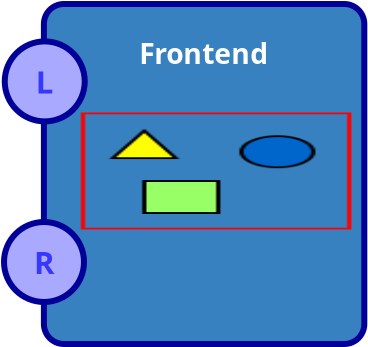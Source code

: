 <?xml version="1.0" encoding="UTF-8"?>
<dia:diagram xmlns:dia="http://www.lysator.liu.se/~alla/dia/">
  <dia:layer name="objects" visible="true" active="true">
    <dia:group>
      <dia:object type="Standard - Box" version="0" id="O0">
        <dia:attribute name="obj_pos">
          <dia:point val="89.995,-23.905"/>
        </dia:attribute>
        <dia:attribute name="obj_bb">
          <dia:rectangle val="89.845,-24.055;106.165,-6.755"/>
        </dia:attribute>
        <dia:attribute name="elem_corner">
          <dia:point val="89.995,-23.905"/>
        </dia:attribute>
        <dia:attribute name="elem_width">
          <dia:real val="16.02"/>
        </dia:attribute>
        <dia:attribute name="elem_height">
          <dia:real val="17"/>
        </dia:attribute>
        <dia:attribute name="border_width">
          <dia:real val="0.3"/>
        </dia:attribute>
        <dia:attribute name="border_color">
          <dia:color val="#000099"/>
        </dia:attribute>
        <dia:attribute name="inner_color">
          <dia:color val="#3781c0"/>
        </dia:attribute>
        <dia:attribute name="show_background">
          <dia:boolean val="true"/>
        </dia:attribute>
        <dia:attribute name="corner_radius">
          <dia:real val="1"/>
        </dia:attribute>
      </dia:object>
      <dia:object type="Standard - Text" version="1" id="O1">
        <dia:attribute name="obj_pos">
          <dia:point val="97.995,-20.905"/>
        </dia:attribute>
        <dia:attribute name="obj_bb">
          <dia:rectangle val="94.399,-22.215;101.591,-20.57"/>
        </dia:attribute>
        <dia:attribute name="text">
          <dia:composite type="text">
            <dia:attribute name="string">
              <dia:string>#Frontend#</dia:string>
            </dia:attribute>
            <dia:attribute name="font">
              <dia:font family="sans" style="80" name="Helvetica-Bold"/>
            </dia:attribute>
            <dia:attribute name="height">
              <dia:real val="1.764"/>
            </dia:attribute>
            <dia:attribute name="pos">
              <dia:point val="97.995,-20.905"/>
            </dia:attribute>
            <dia:attribute name="color">
              <dia:color val="#ffffff"/>
            </dia:attribute>
            <dia:attribute name="alignment">
              <dia:enum val="1"/>
            </dia:attribute>
          </dia:composite>
        </dia:attribute>
        <dia:attribute name="valign">
          <dia:enum val="3"/>
        </dia:attribute>
      </dia:object>
      <dia:object type="Standard - Ellipse" version="0" id="O2">
        <dia:attribute name="obj_pos">
          <dia:point val="88,-13.005"/>
        </dia:attribute>
        <dia:attribute name="obj_bb">
          <dia:rectangle val="87.85,-13.155;92.15,-8.855"/>
        </dia:attribute>
        <dia:attribute name="elem_corner">
          <dia:point val="88,-13.005"/>
        </dia:attribute>
        <dia:attribute name="elem_width">
          <dia:real val="4"/>
        </dia:attribute>
        <dia:attribute name="elem_height">
          <dia:real val="4"/>
        </dia:attribute>
        <dia:attribute name="border_width">
          <dia:real val="0.3"/>
        </dia:attribute>
        <dia:attribute name="border_color">
          <dia:color val="#000099"/>
        </dia:attribute>
        <dia:attribute name="inner_color">
          <dia:color val="#a9a9ff"/>
        </dia:attribute>
      </dia:object>
      <dia:object type="Standard - Text" version="1" id="O3">
        <dia:attribute name="obj_pos">
          <dia:point val="90,-11.005"/>
        </dia:attribute>
        <dia:attribute name="obj_bb">
          <dia:rectangle val="89.403,-11.91;90.597,-10.1"/>
        </dia:attribute>
        <dia:attribute name="text">
          <dia:composite type="text">
            <dia:attribute name="string">
              <dia:string>#R#</dia:string>
            </dia:attribute>
            <dia:attribute name="font">
              <dia:font family="sans" style="80" name="Helvetica-Bold"/>
            </dia:attribute>
            <dia:attribute name="height">
              <dia:real val="1.94"/>
            </dia:attribute>
            <dia:attribute name="pos">
              <dia:point val="90,-10.467"/>
            </dia:attribute>
            <dia:attribute name="color">
              <dia:color val="#3737ff"/>
            </dia:attribute>
            <dia:attribute name="alignment">
              <dia:enum val="1"/>
            </dia:attribute>
          </dia:composite>
        </dia:attribute>
        <dia:attribute name="valign">
          <dia:enum val="2"/>
        </dia:attribute>
        <dia:connections>
          <dia:connection handle="0" to="O2" connection="8"/>
        </dia:connections>
      </dia:object>
      <dia:object type="Standard - Ellipse" version="0" id="O4">
        <dia:attribute name="obj_pos">
          <dia:point val="88.037,-22.035"/>
        </dia:attribute>
        <dia:attribute name="obj_bb">
          <dia:rectangle val="87.887,-22.185;92.187,-17.885"/>
        </dia:attribute>
        <dia:attribute name="elem_corner">
          <dia:point val="88.037,-22.035"/>
        </dia:attribute>
        <dia:attribute name="elem_width">
          <dia:real val="4"/>
        </dia:attribute>
        <dia:attribute name="elem_height">
          <dia:real val="4"/>
        </dia:attribute>
        <dia:attribute name="border_width">
          <dia:real val="0.3"/>
        </dia:attribute>
        <dia:attribute name="border_color">
          <dia:color val="#000099"/>
        </dia:attribute>
        <dia:attribute name="inner_color">
          <dia:color val="#a9a9ff"/>
        </dia:attribute>
      </dia:object>
      <dia:object type="Standard - Text" version="1" id="O5">
        <dia:attribute name="obj_pos">
          <dia:point val="90.037,-20.035"/>
        </dia:attribute>
        <dia:attribute name="obj_bb">
          <dia:rectangle val="89.542,-20.94;90.532,-19.13"/>
        </dia:attribute>
        <dia:attribute name="text">
          <dia:composite type="text">
            <dia:attribute name="string">
              <dia:string>#L#</dia:string>
            </dia:attribute>
            <dia:attribute name="font">
              <dia:font family="sans" style="80" name="Helvetica-Bold"/>
            </dia:attribute>
            <dia:attribute name="height">
              <dia:real val="1.94"/>
            </dia:attribute>
            <dia:attribute name="pos">
              <dia:point val="90.037,-19.497"/>
            </dia:attribute>
            <dia:attribute name="color">
              <dia:color val="#3737ff"/>
            </dia:attribute>
            <dia:attribute name="alignment">
              <dia:enum val="1"/>
            </dia:attribute>
          </dia:composite>
        </dia:attribute>
        <dia:attribute name="valign">
          <dia:enum val="2"/>
        </dia:attribute>
        <dia:connections>
          <dia:connection handle="0" to="O4" connection="8"/>
        </dia:connections>
      </dia:object>
      <dia:object type="Standard - Image" version="0" id="O6">
        <dia:attribute name="obj_pos">
          <dia:point val="91.847,-18.481"/>
        </dia:attribute>
        <dia:attribute name="obj_bb">
          <dia:rectangle val="91.797,-18.531;105.417,-12.581"/>
        </dia:attribute>
        <dia:attribute name="elem_corner">
          <dia:point val="91.847,-18.481"/>
        </dia:attribute>
        <dia:attribute name="elem_width">
          <dia:real val="13.52"/>
        </dia:attribute>
        <dia:attribute name="elem_height">
          <dia:real val="5.85"/>
        </dia:attribute>
        <dia:attribute name="draw_border">
          <dia:boolean val="false"/>
        </dia:attribute>
        <dia:attribute name="keep_aspect">
          <dia:boolean val="true"/>
        </dia:attribute>
        <dia:attribute name="file">
          <dia:string>#sshot.png#</dia:string>
        </dia:attribute>
      </dia:object>
    </dia:group>
  </dia:layer>
</dia:diagram>
